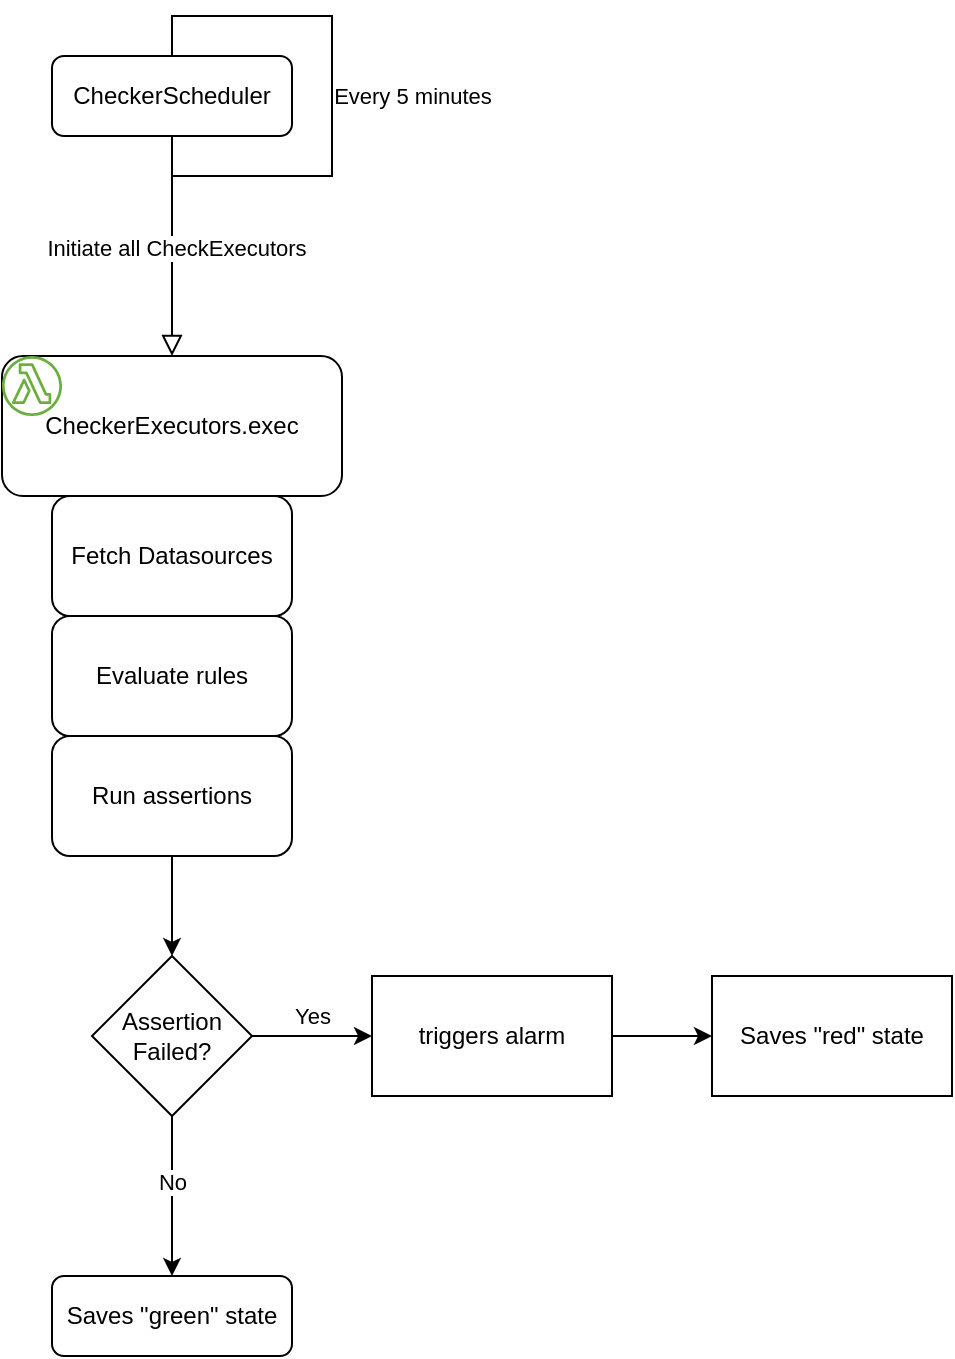 <mxfile version="15.4.1" type="github">
  <diagram id="C5RBs43oDa-KdzZeNtuy" name="Page-1">
    <mxGraphModel dx="786" dy="1076" grid="1" gridSize="10" guides="1" tooltips="1" connect="1" arrows="1" fold="1" page="1" pageScale="1" pageWidth="827" pageHeight="1169" math="0" shadow="0">
      <root>
        <mxCell id="WIyWlLk6GJQsqaUBKTNV-0" />
        <mxCell id="WIyWlLk6GJQsqaUBKTNV-1" parent="WIyWlLk6GJQsqaUBKTNV-0" />
        <mxCell id="WIyWlLk6GJQsqaUBKTNV-2" value="" style="rounded=0;html=1;jettySize=auto;orthogonalLoop=1;fontSize=11;endArrow=block;endFill=0;endSize=8;strokeWidth=1;shadow=0;labelBackgroundColor=none;edgeStyle=orthogonalEdgeStyle;entryX=0.5;entryY=0;entryDx=0;entryDy=0;" parent="WIyWlLk6GJQsqaUBKTNV-1" source="WIyWlLk6GJQsqaUBKTNV-3" target="T8RYvVBjdTu4JgcJt2rO-2" edge="1">
          <mxGeometry relative="1" as="geometry">
            <mxPoint x="220" y="170" as="targetPoint" />
          </mxGeometry>
        </mxCell>
        <mxCell id="T8RYvVBjdTu4JgcJt2rO-4" value="Initiate all CheckExecutors" style="edgeLabel;html=1;align=center;verticalAlign=middle;resizable=0;points=[];" vertex="1" connectable="0" parent="WIyWlLk6GJQsqaUBKTNV-2">
          <mxGeometry x="0.018" y="2" relative="1" as="geometry">
            <mxPoint as="offset" />
          </mxGeometry>
        </mxCell>
        <mxCell id="T8RYvVBjdTu4JgcJt2rO-0" style="edgeStyle=orthogonalEdgeStyle;rounded=0;orthogonalLoop=1;jettySize=auto;html=1;entryX=0.5;entryY=0;entryDx=0;entryDy=0;" edge="1" parent="WIyWlLk6GJQsqaUBKTNV-1" source="WIyWlLk6GJQsqaUBKTNV-3" target="WIyWlLk6GJQsqaUBKTNV-3">
          <mxGeometry relative="1" as="geometry">
            <mxPoint x="120" y="30" as="targetPoint" />
          </mxGeometry>
        </mxCell>
        <mxCell id="T8RYvVBjdTu4JgcJt2rO-1" value="Every 5 minutes" style="edgeLabel;html=1;align=center;verticalAlign=middle;resizable=0;points=[];" vertex="1" connectable="0" parent="T8RYvVBjdTu4JgcJt2rO-0">
          <mxGeometry x="-0.081" y="-1" relative="1" as="geometry">
            <mxPoint x="41" y="-7" as="offset" />
          </mxGeometry>
        </mxCell>
        <mxCell id="WIyWlLk6GJQsqaUBKTNV-3" value="CheckerScheduler" style="rounded=1;whiteSpace=wrap;html=1;fontSize=12;glass=0;strokeWidth=1;shadow=0;" parent="WIyWlLk6GJQsqaUBKTNV-1" vertex="1">
          <mxGeometry x="160" y="80" width="120" height="40" as="geometry" />
        </mxCell>
        <mxCell id="T8RYvVBjdTu4JgcJt2rO-8" value="" style="edgeStyle=orthogonalEdgeStyle;rounded=0;orthogonalLoop=1;jettySize=auto;html=1;" edge="1" parent="WIyWlLk6GJQsqaUBKTNV-1" source="T8RYvVBjdTu4JgcJt2rO-2" target="T8RYvVBjdTu4JgcJt2rO-5">
          <mxGeometry relative="1" as="geometry" />
        </mxCell>
        <mxCell id="T8RYvVBjdTu4JgcJt2rO-2" value="CheckerExecutors.exec" style="rounded=1;whiteSpace=wrap;html=1;" vertex="1" parent="WIyWlLk6GJQsqaUBKTNV-1">
          <mxGeometry x="135" y="230" width="170" height="70" as="geometry" />
        </mxCell>
        <mxCell id="T8RYvVBjdTu4JgcJt2rO-3" value="" style="sketch=0;outlineConnect=0;fontColor=#232F3E;gradientColor=none;fillColor=#6CAE3E;strokeColor=none;dashed=0;verticalLabelPosition=bottom;verticalAlign=top;align=center;html=1;fontSize=12;fontStyle=0;aspect=fixed;pointerEvents=1;shape=mxgraph.aws4.lambda_function;" vertex="1" parent="WIyWlLk6GJQsqaUBKTNV-1">
          <mxGeometry x="135" y="230" width="30" height="30" as="geometry" />
        </mxCell>
        <mxCell id="T8RYvVBjdTu4JgcJt2rO-7" value="" style="edgeStyle=orthogonalEdgeStyle;rounded=0;orthogonalLoop=1;jettySize=auto;html=1;" edge="1" parent="WIyWlLk6GJQsqaUBKTNV-1" source="T8RYvVBjdTu4JgcJt2rO-5" target="T8RYvVBjdTu4JgcJt2rO-6">
          <mxGeometry relative="1" as="geometry" />
        </mxCell>
        <mxCell id="T8RYvVBjdTu4JgcJt2rO-9" value="Yes" style="edgeLabel;html=1;align=center;verticalAlign=middle;resizable=0;points=[];" vertex="1" connectable="0" parent="T8RYvVBjdTu4JgcJt2rO-7">
          <mxGeometry y="-5" relative="1" as="geometry">
            <mxPoint y="-15" as="offset" />
          </mxGeometry>
        </mxCell>
        <mxCell id="T8RYvVBjdTu4JgcJt2rO-11" value="" style="edgeStyle=orthogonalEdgeStyle;rounded=0;orthogonalLoop=1;jettySize=auto;html=1;" edge="1" parent="WIyWlLk6GJQsqaUBKTNV-1" source="T8RYvVBjdTu4JgcJt2rO-5">
          <mxGeometry relative="1" as="geometry">
            <mxPoint x="220" y="690" as="targetPoint" />
          </mxGeometry>
        </mxCell>
        <mxCell id="T8RYvVBjdTu4JgcJt2rO-12" value="No" style="edgeLabel;html=1;align=center;verticalAlign=middle;resizable=0;points=[];" vertex="1" connectable="0" parent="T8RYvVBjdTu4JgcJt2rO-11">
          <mxGeometry x="-0.175" relative="1" as="geometry">
            <mxPoint as="offset" />
          </mxGeometry>
        </mxCell>
        <mxCell id="T8RYvVBjdTu4JgcJt2rO-5" value="Assertion Failed?" style="rhombus;whiteSpace=wrap;html=1;" vertex="1" parent="WIyWlLk6GJQsqaUBKTNV-1">
          <mxGeometry x="180" y="530" width="80" height="80" as="geometry" />
        </mxCell>
        <mxCell id="T8RYvVBjdTu4JgcJt2rO-15" value="" style="edgeStyle=orthogonalEdgeStyle;rounded=0;orthogonalLoop=1;jettySize=auto;html=1;" edge="1" parent="WIyWlLk6GJQsqaUBKTNV-1" source="T8RYvVBjdTu4JgcJt2rO-6" target="T8RYvVBjdTu4JgcJt2rO-14">
          <mxGeometry relative="1" as="geometry" />
        </mxCell>
        <mxCell id="T8RYvVBjdTu4JgcJt2rO-6" value="triggers alarm" style="whiteSpace=wrap;html=1;" vertex="1" parent="WIyWlLk6GJQsqaUBKTNV-1">
          <mxGeometry x="320" y="540" width="120" height="60" as="geometry" />
        </mxCell>
        <mxCell id="T8RYvVBjdTu4JgcJt2rO-13" value="Saves &quot;green&quot; state" style="rounded=1;whiteSpace=wrap;html=1;" vertex="1" parent="WIyWlLk6GJQsqaUBKTNV-1">
          <mxGeometry x="160" y="690" width="120" height="40" as="geometry" />
        </mxCell>
        <mxCell id="T8RYvVBjdTu4JgcJt2rO-14" value="Saves &quot;red&quot; state" style="whiteSpace=wrap;html=1;" vertex="1" parent="WIyWlLk6GJQsqaUBKTNV-1">
          <mxGeometry x="490" y="540" width="120" height="60" as="geometry" />
        </mxCell>
        <mxCell id="T8RYvVBjdTu4JgcJt2rO-16" value="Fetch Datasources" style="rounded=1;whiteSpace=wrap;html=1;" vertex="1" parent="WIyWlLk6GJQsqaUBKTNV-1">
          <mxGeometry x="160" y="300" width="120" height="60" as="geometry" />
        </mxCell>
        <mxCell id="T8RYvVBjdTu4JgcJt2rO-19" value="Evaluate rules" style="rounded=1;whiteSpace=wrap;html=1;" vertex="1" parent="WIyWlLk6GJQsqaUBKTNV-1">
          <mxGeometry x="160" y="360" width="120" height="60" as="geometry" />
        </mxCell>
        <mxCell id="T8RYvVBjdTu4JgcJt2rO-20" value="Run assertions" style="rounded=1;whiteSpace=wrap;html=1;" vertex="1" parent="WIyWlLk6GJQsqaUBKTNV-1">
          <mxGeometry x="160" y="420" width="120" height="60" as="geometry" />
        </mxCell>
      </root>
    </mxGraphModel>
  </diagram>
</mxfile>
